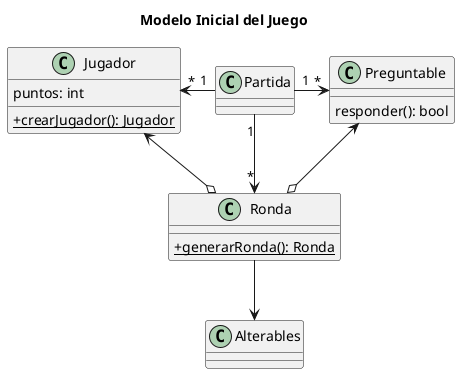 @startuml
title Modelo Inicial del Juego
skinparam classAttributeIconSize 0

class Partida{
}


class Jugador{
    puntos: int

    + {static} crearJugador(): Jugador
}

class Preguntable{
    responder(): bool
}

class Ronda{
    + {static} generarRonda(): Ronda
}

class Alterables{
}



Partida "1"-left->"*" Jugador

Partida "1"->"*" Preguntable

Partida "1" -down->"*" Ronda
Ronda -down-> Alterables
Ronda o-up-> Preguntable
Ronda o-left->Jugador


@enduml